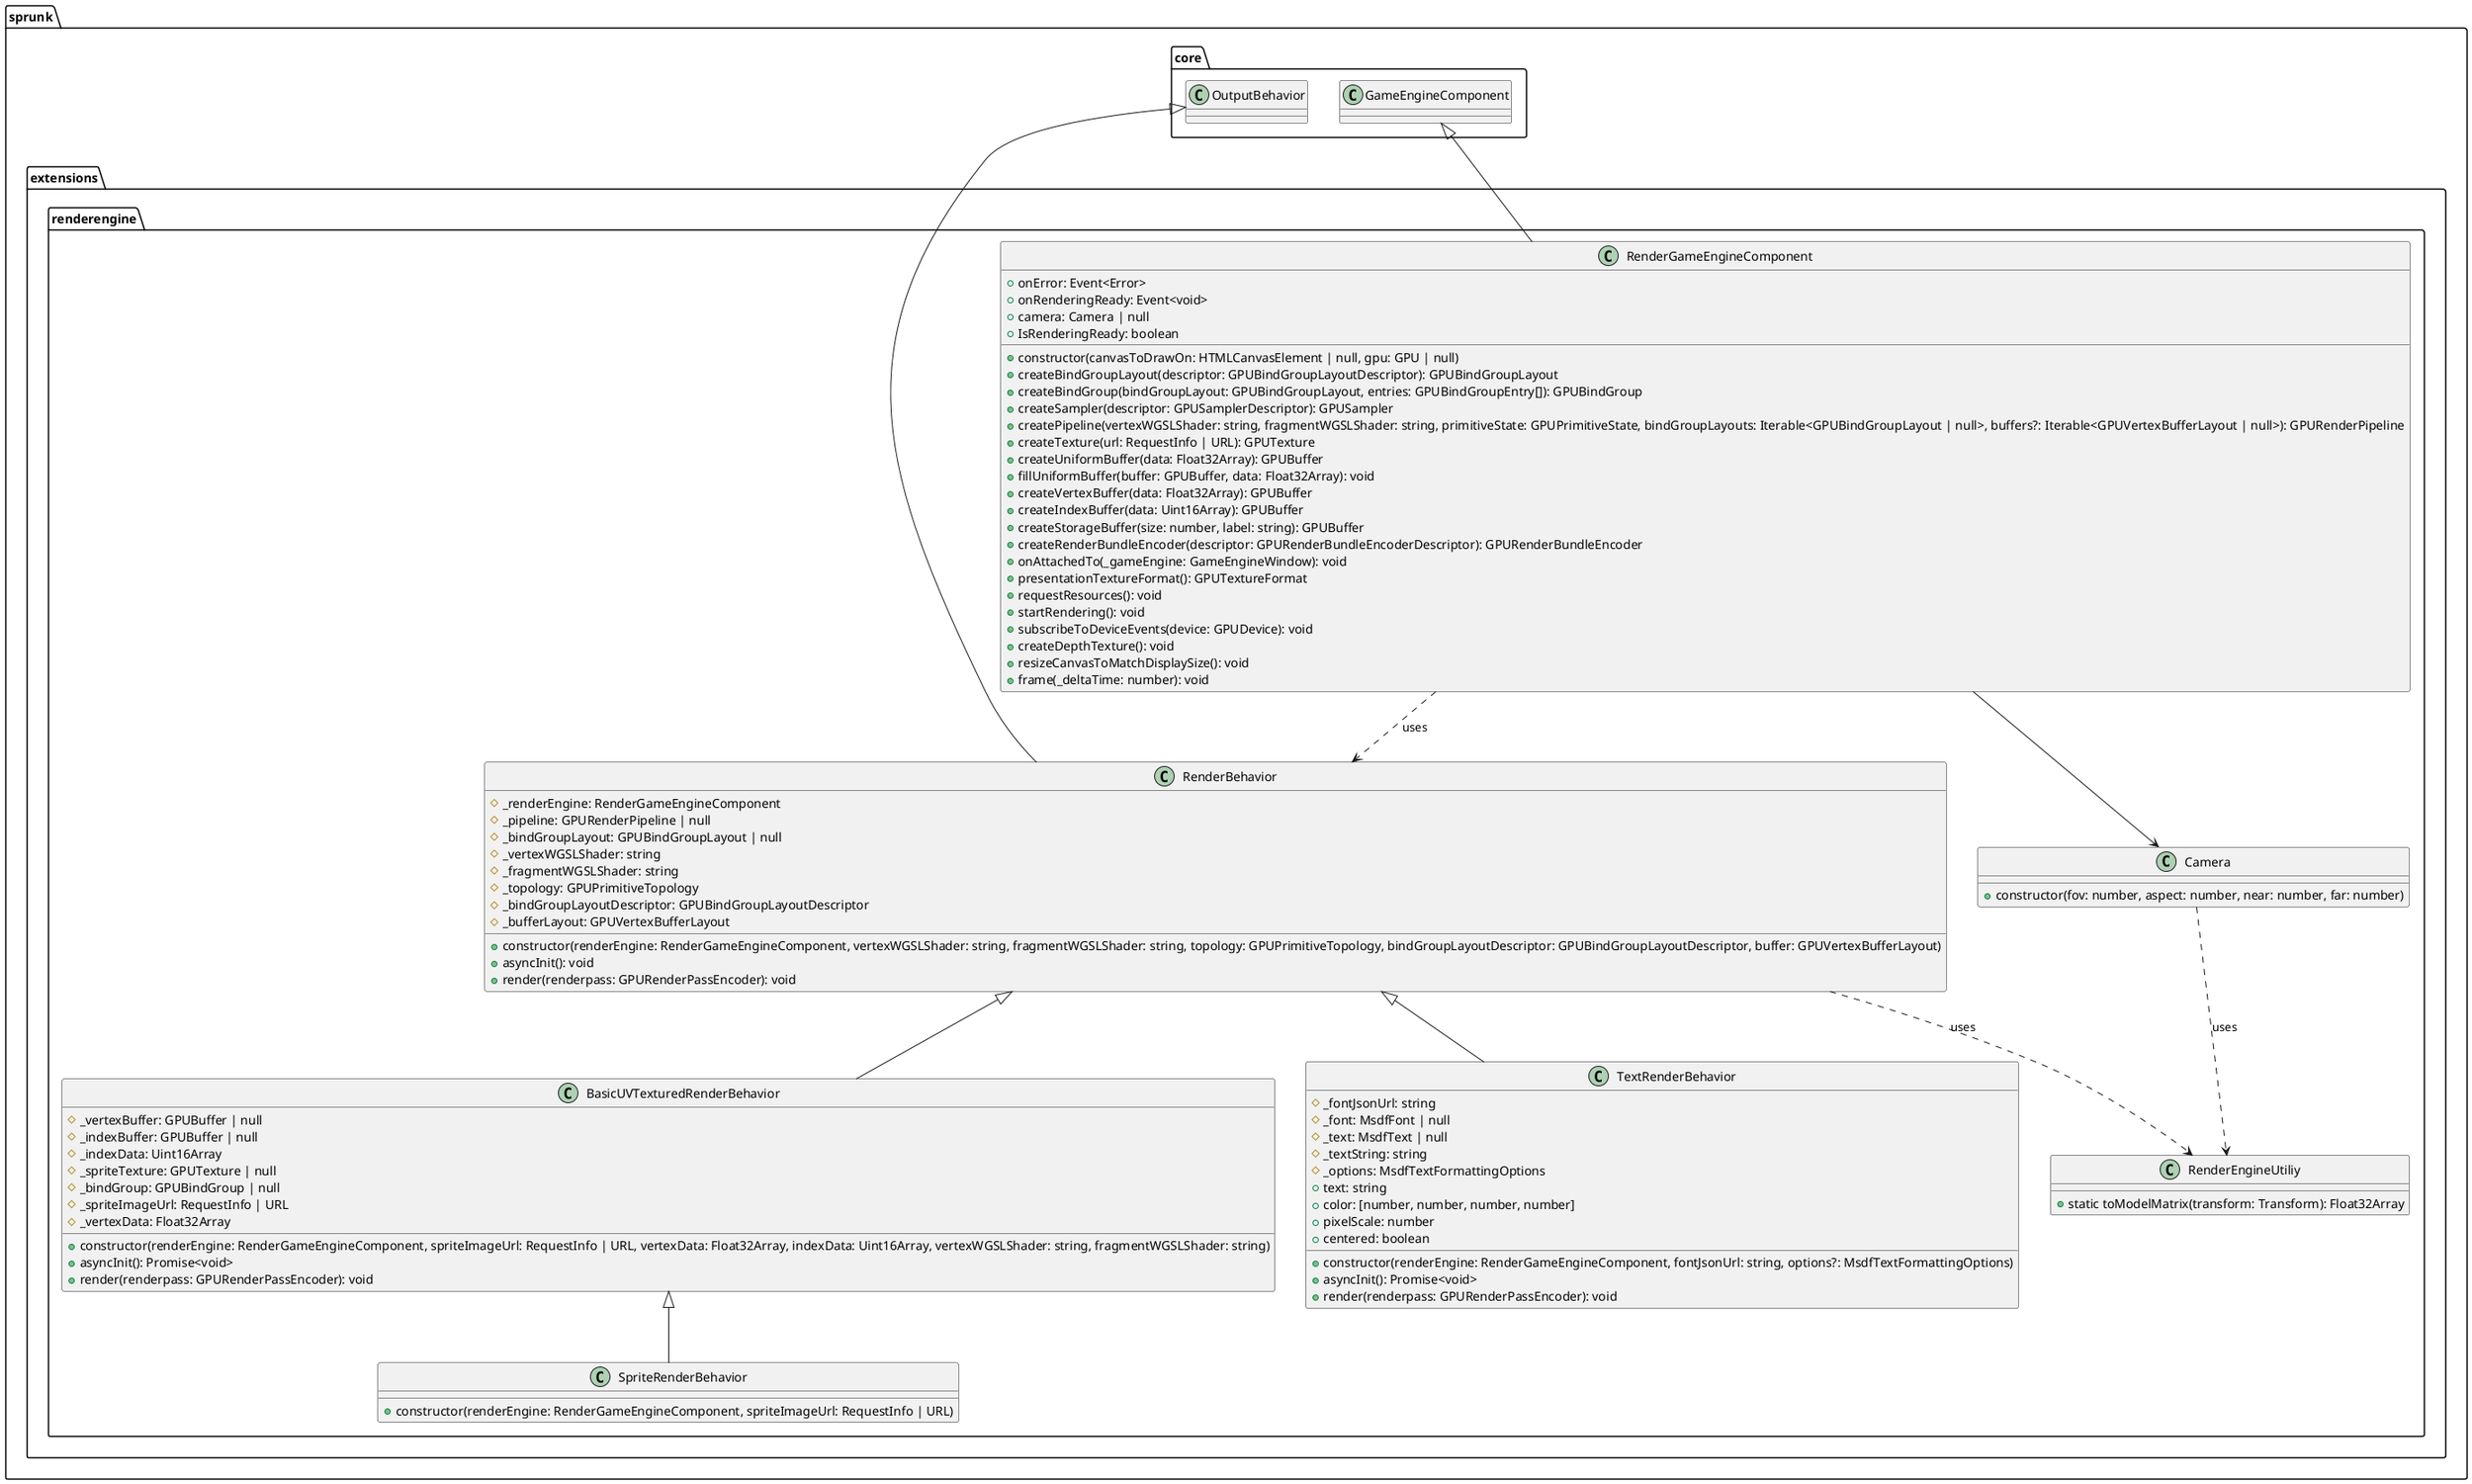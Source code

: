 @startuml

package sprunk.core{
    class OutputBehavior
    class GameEngineComponent
}

package sprunk.extensions.renderengine {
    class RenderGameEngineComponent {
        +onError: Event<Error>
        +onRenderingReady: Event<void>
        +camera: Camera | null
        +IsRenderingReady: boolean
        +constructor(canvasToDrawOn: HTMLCanvasElement | null, gpu: GPU | null)
        +createBindGroupLayout(descriptor: GPUBindGroupLayoutDescriptor): GPUBindGroupLayout
        +createBindGroup(bindGroupLayout: GPUBindGroupLayout, entries: GPUBindGroupEntry[]): GPUBindGroup
        +createSampler(descriptor: GPUSamplerDescriptor): GPUSampler
        +createPipeline(vertexWGSLShader: string, fragmentWGSLShader: string, primitiveState: GPUPrimitiveState, bindGroupLayouts: Iterable<GPUBindGroupLayout | null>, buffers?: Iterable<GPUVertexBufferLayout | null>): GPURenderPipeline
        +createTexture(url: RequestInfo | URL): GPUTexture
        +createUniformBuffer(data: Float32Array): GPUBuffer
        +fillUniformBuffer(buffer: GPUBuffer, data: Float32Array): void
        +createVertexBuffer(data: Float32Array): GPUBuffer
        +createIndexBuffer(data: Uint16Array): GPUBuffer
        +createStorageBuffer(size: number, label: string): GPUBuffer
        +createRenderBundleEncoder(descriptor: GPURenderBundleEncoderDescriptor): GPURenderBundleEncoder
        +onAttachedTo(_gameEngine: GameEngineWindow): void
        +presentationTextureFormat(): GPUTextureFormat
        +requestResources(): void
        +startRendering(): void
        +subscribeToDeviceEvents(device: GPUDevice): void
        +createDepthTexture(): void
        +resizeCanvasToMatchDisplaySize(): void
        +frame(_deltaTime: number): void
    }

    class SpriteRenderBehavior {
        +constructor(renderEngine: RenderGameEngineComponent, spriteImageUrl: RequestInfo | URL)
    }

    class RenderEngineUtiliy {
        +static toModelMatrix(transform: Transform): Float32Array
    }

    class RenderBehavior {
        #_renderEngine: RenderGameEngineComponent
        #_pipeline: GPURenderPipeline | null
        #_bindGroupLayout: GPUBindGroupLayout | null
        #_vertexWGSLShader: string
        #_fragmentWGSLShader: string
        #_topology: GPUPrimitiveTopology
        #_bindGroupLayoutDescriptor: GPUBindGroupLayoutDescriptor
        #_bufferLayout: GPUVertexBufferLayout
        +constructor(renderEngine: RenderGameEngineComponent, vertexWGSLShader: string, fragmentWGSLShader: string, topology: GPUPrimitiveTopology, bindGroupLayoutDescriptor: GPUBindGroupLayoutDescriptor, buffer: GPUVertexBufferLayout)
        +asyncInit(): void
        +render(renderpass: GPURenderPassEncoder): void
    }

    class Camera {
        +constructor(fov: number, aspect: number, near: number, far: number)
    }

    class BasicUVTexturedRenderBehavior {
        #_vertexBuffer: GPUBuffer | null
        #_indexBuffer: GPUBuffer | null
        #_indexData: Uint16Array
        #_spriteTexture: GPUTexture | null
        #_bindGroup: GPUBindGroup | null
        #_spriteImageUrl: RequestInfo | URL
        #_vertexData: Float32Array
        +constructor(renderEngine: RenderGameEngineComponent, spriteImageUrl: RequestInfo | URL, vertexData: Float32Array, indexData: Uint16Array, vertexWGSLShader: string, fragmentWGSLShader: string)
        +asyncInit(): Promise<void>
        +render(renderpass: GPURenderPassEncoder): void
    }

    class TextRenderBehavior {
        #_fontJsonUrl: string
        #_font: MsdfFont | null
        #_text: MsdfText | null
        #_textString: string
        #_options: MsdfTextFormattingOptions
        +constructor(renderEngine: RenderGameEngineComponent, fontJsonUrl: string, options?: MsdfTextFormattingOptions)
        +text: string
        +color: [number, number, number, number]
        +pixelScale: number
        +centered: boolean
        +asyncInit(): Promise<void>
        +render(renderpass: GPURenderPassEncoder): void
    }

    RenderGameEngineComponent -up-|> GameEngineComponent
    RenderBehavior -up-|> OutputBehavior
    SpriteRenderBehavior -up-|> BasicUVTexturedRenderBehavior
    BasicUVTexturedRenderBehavior -up-|> RenderBehavior
    TextRenderBehavior -up-|> RenderBehavior

    RenderGameEngineComponent --> Camera
    RenderGameEngineComponent ..> RenderBehavior : "uses"
    RenderBehavior ..> RenderEngineUtiliy : "uses"
    Camera ..> RenderEngineUtiliy : "uses"
}

@enduml
